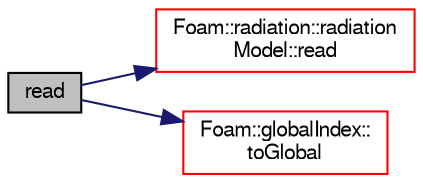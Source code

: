 digraph "read"
{
  bgcolor="transparent";
  edge [fontname="FreeSans",fontsize="10",labelfontname="FreeSans",labelfontsize="10"];
  node [fontname="FreeSans",fontsize="10",shape=record];
  rankdir="LR";
  Node494 [label="read",height=0.2,width=0.4,color="black", fillcolor="grey75", style="filled", fontcolor="black"];
  Node494 -> Node495 [color="midnightblue",fontsize="10",style="solid",fontname="FreeSans"];
  Node495 [label="Foam::radiation::radiation\lModel::read",height=0.2,width=0.4,color="red",URL="$a30042.html#a662f37411f405f8a8c278141c5eb6b85",tooltip="Read radiationProperties dictionary. "];
  Node494 -> Node799 [color="midnightblue",fontsize="10",style="solid",fontname="FreeSans"];
  Node799 [label="Foam::globalIndex::\ltoGlobal",height=0.2,width=0.4,color="red",URL="$a27330.html#a6e3eb58016c27d6ea3dddea039e43ed5",tooltip="From local to global. "];
}
